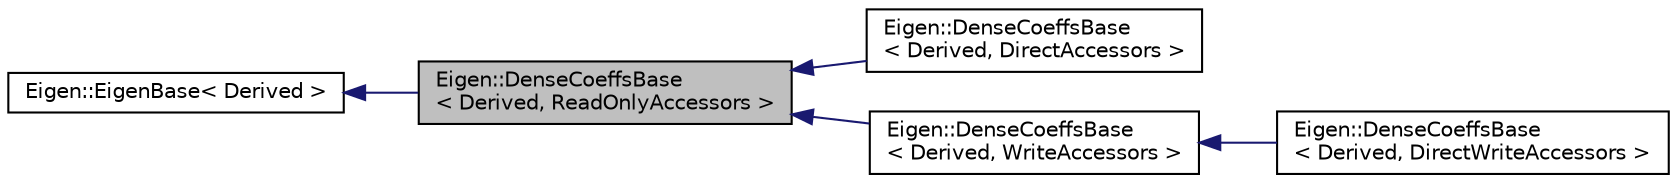 digraph "Eigen::DenseCoeffsBase&lt; Derived, ReadOnlyAccessors &gt;"
{
  edge [fontname="Helvetica",fontsize="10",labelfontname="Helvetica",labelfontsize="10"];
  node [fontname="Helvetica",fontsize="10",shape=record];
  rankdir="LR";
  Node1 [label="Eigen::DenseCoeffsBase\l\< Derived, ReadOnlyAccessors \>",height=0.2,width=0.4,color="black", fillcolor="grey75", style="filled", fontcolor="black"];
  Node2 -> Node1 [dir="back",color="midnightblue",fontsize="10",style="solid",fontname="Helvetica"];
  Node2 [label="Eigen::EigenBase\< Derived \>",height=0.2,width=0.4,color="black", fillcolor="white", style="filled",URL="$struct_eigen_1_1_eigen_base.html"];
  Node1 -> Node3 [dir="back",color="midnightblue",fontsize="10",style="solid",fontname="Helvetica"];
  Node3 [label="Eigen::DenseCoeffsBase\l\< Derived, DirectAccessors \>",height=0.2,width=0.4,color="black", fillcolor="white", style="filled",URL="$class_eigen_1_1_dense_coeffs_base_3_01_derived_00_01_direct_accessors_01_4.html",tooltip="Base class providing direct read-only coefficient access to matrices and arrays. "];
  Node1 -> Node4 [dir="back",color="midnightblue",fontsize="10",style="solid",fontname="Helvetica"];
  Node4 [label="Eigen::DenseCoeffsBase\l\< Derived, WriteAccessors \>",height=0.2,width=0.4,color="black", fillcolor="white", style="filled",URL="$class_eigen_1_1_dense_coeffs_base_3_01_derived_00_01_write_accessors_01_4.html",tooltip="Base class providing read/write coefficient access to matrices and arrays. "];
  Node4 -> Node5 [dir="back",color="midnightblue",fontsize="10",style="solid",fontname="Helvetica"];
  Node5 [label="Eigen::DenseCoeffsBase\l\< Derived, DirectWriteAccessors \>",height=0.2,width=0.4,color="black", fillcolor="white", style="filled",URL="$class_eigen_1_1_dense_coeffs_base_3_01_derived_00_01_direct_write_accessors_01_4.html",tooltip="Base class providing direct read/write coefficient access to matrices and arrays. ..."];
}
